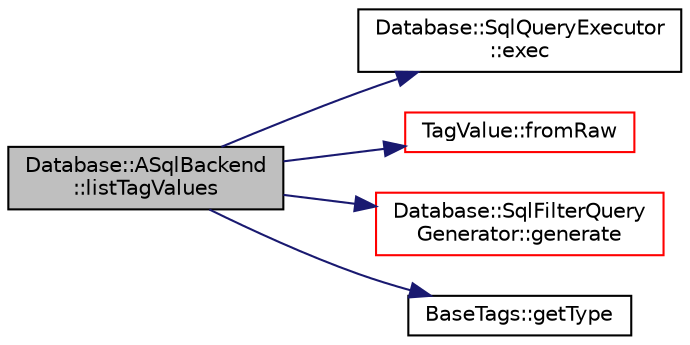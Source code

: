 digraph "Database::ASqlBackend::listTagValues"
{
 // LATEX_PDF_SIZE
  edge [fontname="Helvetica",fontsize="10",labelfontname="Helvetica",labelfontsize="10"];
  node [fontname="Helvetica",fontsize="10",shape=record];
  rankdir="LR";
  Node1 [label="Database::ASqlBackend\l::listTagValues",height=0.2,width=0.4,color="black", fillcolor="grey75", style="filled", fontcolor="black",tooltip="list all values of tag for photos matching provided filter"];
  Node1 -> Node2 [color="midnightblue",fontsize="10",style="solid",fontname="Helvetica"];
  Node2 [label="Database::SqlQueryExecutor\l::exec",height=0.2,width=0.4,color="black", fillcolor="white", style="filled",URL="$class_database_1_1_sql_query_executor.html#a92b20d0dac92b5fa49b9184f8e341a94",tooltip=" "];
  Node1 -> Node3 [color="midnightblue",fontsize="10",style="solid",fontname="Helvetica"];
  Node3 [label="TagValue::fromRaw",height=0.2,width=0.4,color="red", fillcolor="white", style="filled",URL="$class_tag_value.html#a23a09559a3f5de9a89b8a237fc2af081",tooltip=" "];
  Node1 -> Node6 [color="midnightblue",fontsize="10",style="solid",fontname="Helvetica"];
  Node6 [label="Database::SqlFilterQuery\lGenerator::generate",height=0.2,width=0.4,color="red", fillcolor="white", style="filled",URL="$class_database_1_1_sql_filter_query_generator.html#a41b86be1876d22b283d495106b9bcf0c",tooltip=" "];
  Node1 -> Node8 [color="midnightblue",fontsize="10",style="solid",fontname="Helvetica"];
  Node8 [label="BaseTags::getType",height=0.2,width=0.4,color="black", fillcolor="white", style="filled",URL="$class_base_tags.html#a440585d38153e073f47134a7f04e6f5e",tooltip="Get structure describing tag."];
}
